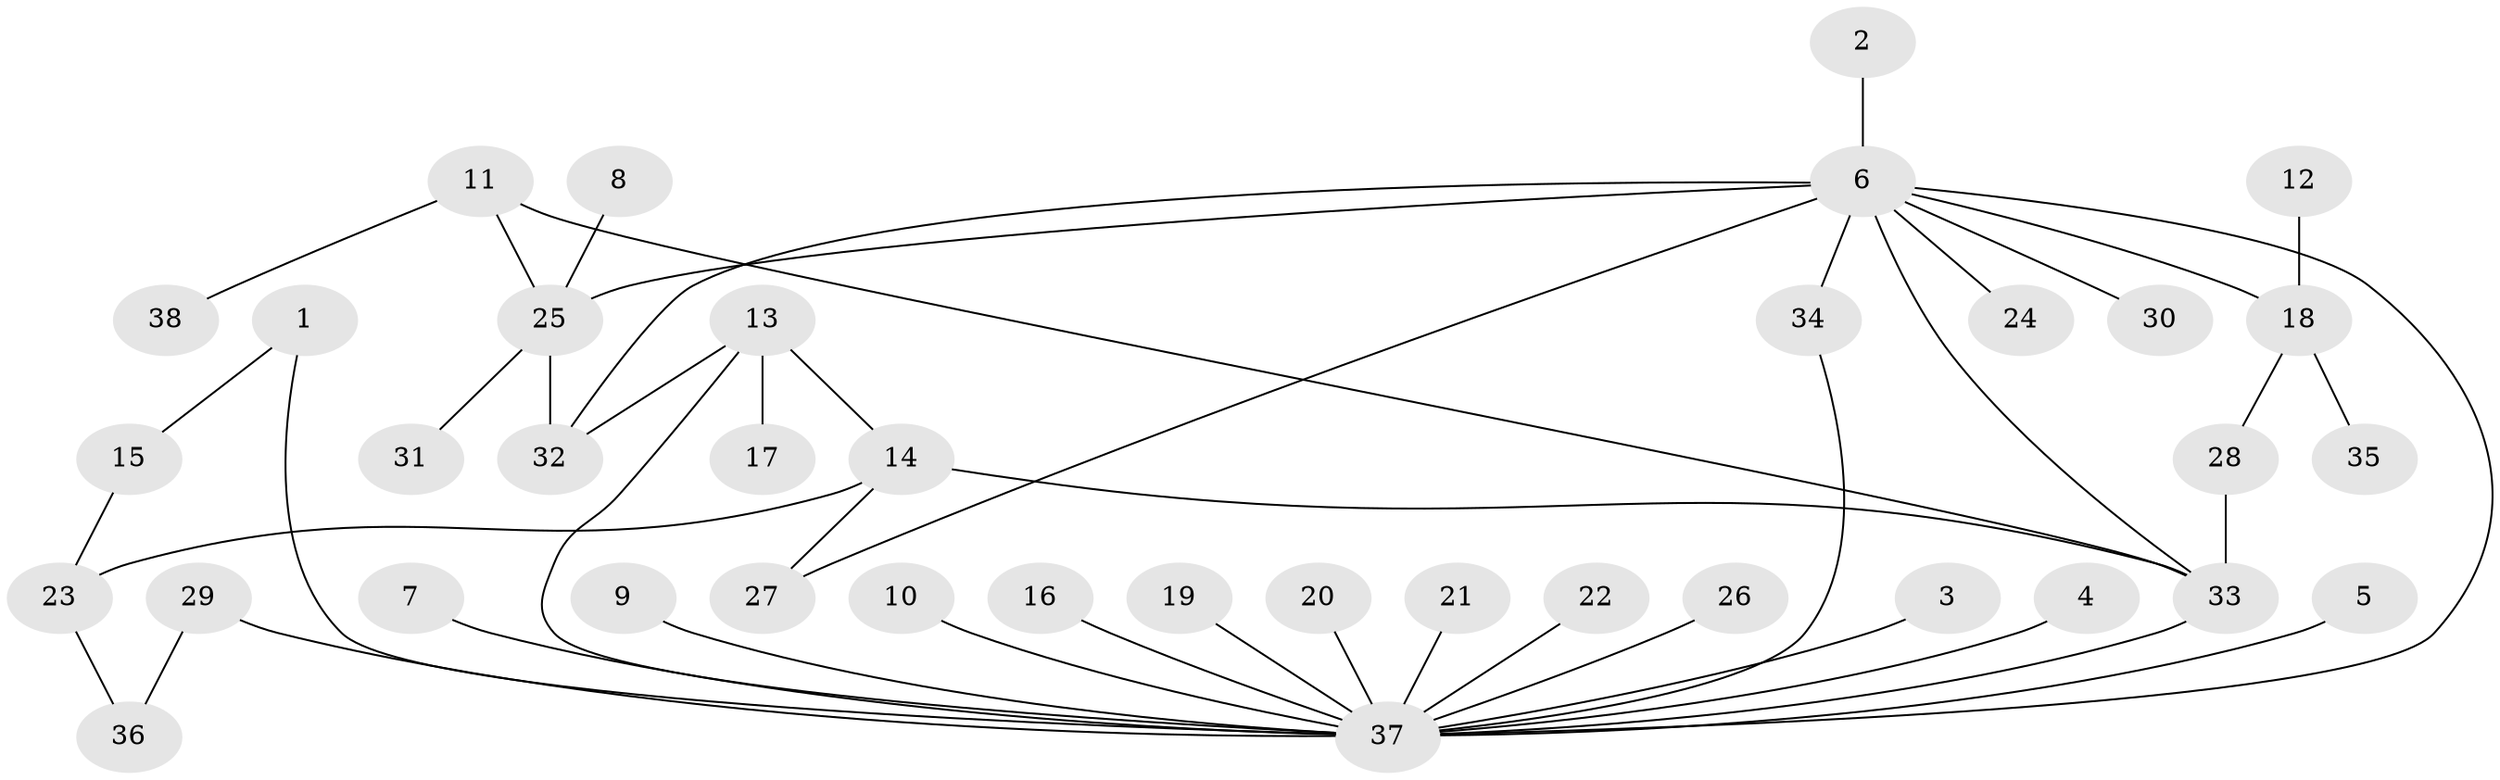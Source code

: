 // original degree distribution, {6: 0.039473684210526314, 21: 0.013157894736842105, 14: 0.013157894736842105, 3: 0.10526315789473684, 4: 0.06578947368421052, 2: 0.2236842105263158, 5: 0.013157894736842105, 1: 0.5263157894736842}
// Generated by graph-tools (version 1.1) at 2025/01/03/09/25 03:01:46]
// undirected, 38 vertices, 47 edges
graph export_dot {
graph [start="1"]
  node [color=gray90,style=filled];
  1;
  2;
  3;
  4;
  5;
  6;
  7;
  8;
  9;
  10;
  11;
  12;
  13;
  14;
  15;
  16;
  17;
  18;
  19;
  20;
  21;
  22;
  23;
  24;
  25;
  26;
  27;
  28;
  29;
  30;
  31;
  32;
  33;
  34;
  35;
  36;
  37;
  38;
  1 -- 15 [weight=1.0];
  1 -- 37 [weight=1.0];
  2 -- 6 [weight=1.0];
  3 -- 37 [weight=1.0];
  4 -- 37 [weight=1.0];
  5 -- 37 [weight=1.0];
  6 -- 18 [weight=1.0];
  6 -- 24 [weight=1.0];
  6 -- 25 [weight=1.0];
  6 -- 27 [weight=1.0];
  6 -- 30 [weight=1.0];
  6 -- 32 [weight=1.0];
  6 -- 33 [weight=1.0];
  6 -- 34 [weight=2.0];
  6 -- 37 [weight=1.0];
  7 -- 37 [weight=1.0];
  8 -- 25 [weight=1.0];
  9 -- 37 [weight=1.0];
  10 -- 37 [weight=1.0];
  11 -- 25 [weight=1.0];
  11 -- 33 [weight=1.0];
  11 -- 38 [weight=1.0];
  12 -- 18 [weight=1.0];
  13 -- 14 [weight=1.0];
  13 -- 17 [weight=1.0];
  13 -- 32 [weight=1.0];
  13 -- 37 [weight=1.0];
  14 -- 23 [weight=1.0];
  14 -- 27 [weight=1.0];
  14 -- 33 [weight=1.0];
  15 -- 23 [weight=1.0];
  16 -- 37 [weight=1.0];
  18 -- 28 [weight=2.0];
  18 -- 35 [weight=1.0];
  19 -- 37 [weight=1.0];
  20 -- 37 [weight=1.0];
  21 -- 37 [weight=1.0];
  22 -- 37 [weight=1.0];
  23 -- 36 [weight=1.0];
  25 -- 31 [weight=1.0];
  25 -- 32 [weight=1.0];
  26 -- 37 [weight=1.0];
  28 -- 33 [weight=1.0];
  29 -- 36 [weight=1.0];
  29 -- 37 [weight=1.0];
  33 -- 37 [weight=1.0];
  34 -- 37 [weight=1.0];
}
